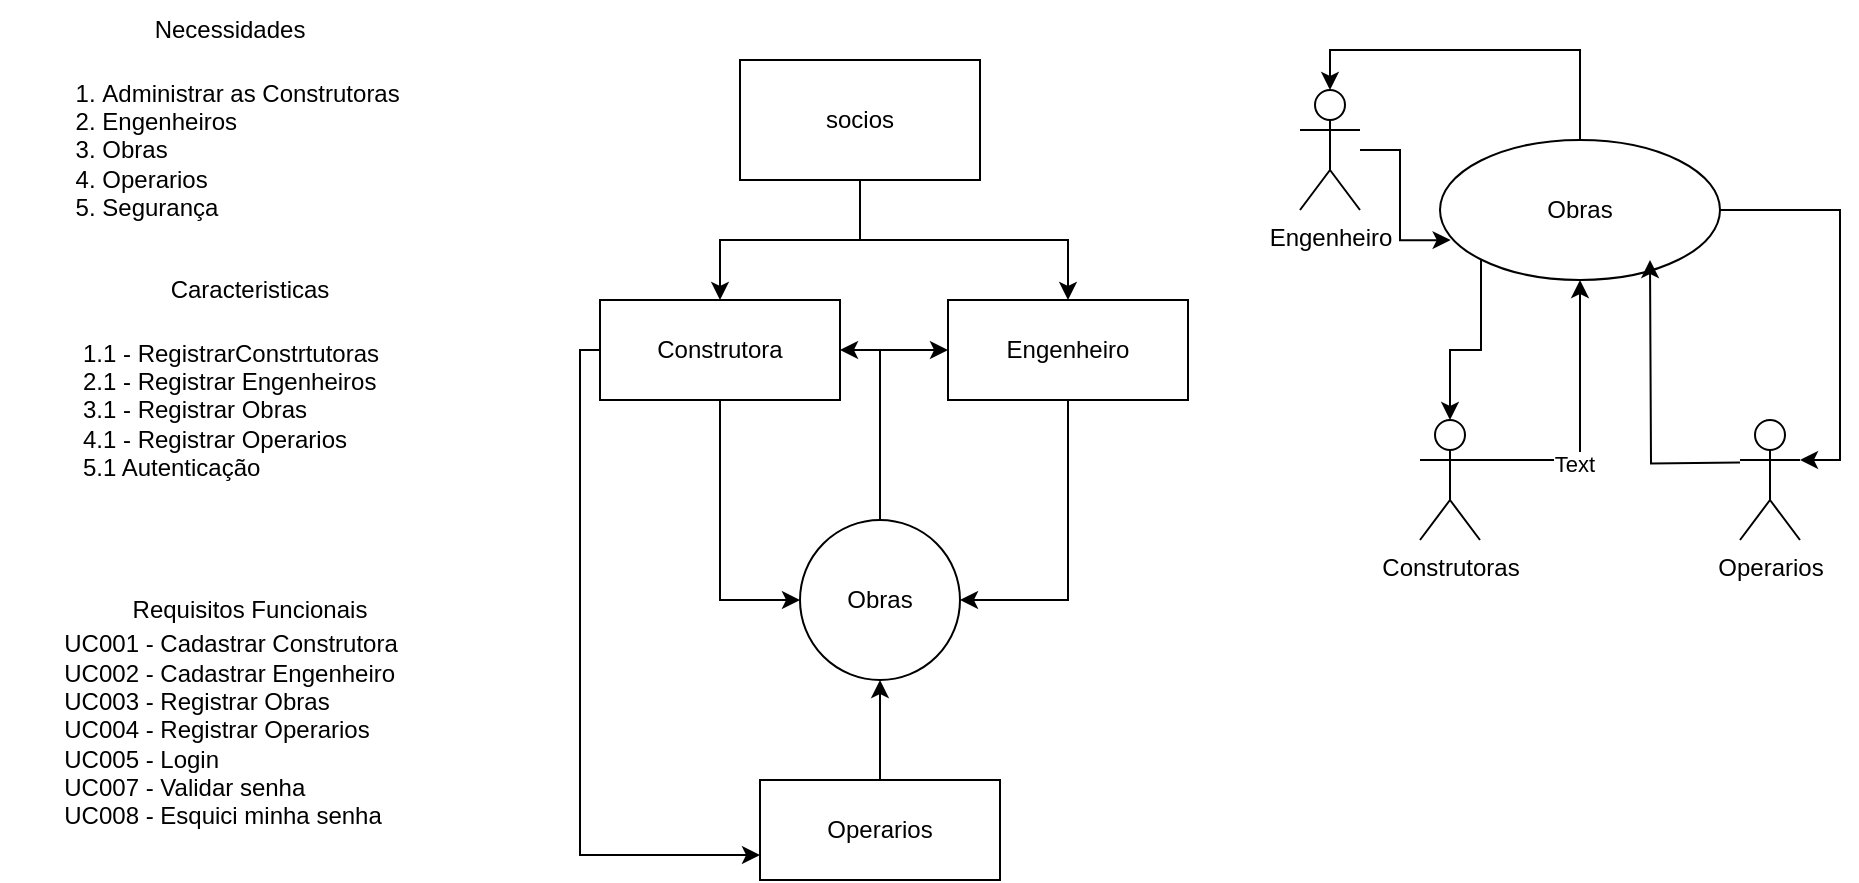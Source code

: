 <mxfile version="21.8.2" type="github">
  <diagram name="Página-1" id="erG6woUNSbwk-ZkEkOTO">
    <mxGraphModel dx="1702" dy="478" grid="1" gridSize="10" guides="1" tooltips="1" connect="1" arrows="1" fold="1" page="1" pageScale="1" pageWidth="827" pageHeight="1169" math="0" shadow="0">
      <root>
        <mxCell id="0" />
        <mxCell id="1" parent="0" />
        <mxCell id="Wth8iv2GfkqELasgQL_4-1" value="&lt;ol&gt;&lt;li style=&quot;text-align: left;&quot;&gt;Administrar as Construtoras&lt;/li&gt;&lt;li style=&quot;text-align: left;&quot;&gt;Engenheiros&lt;/li&gt;&lt;li style=&quot;text-align: left;&quot;&gt;Obras&lt;/li&gt;&lt;li style=&quot;text-align: left;&quot;&gt;Operarios&lt;/li&gt;&lt;li style=&quot;text-align: left;&quot;&gt;Segurança&lt;/li&gt;&lt;/ol&gt;" style="text;html=1;align=center;verticalAlign=middle;resizable=0;points=[];autosize=1;strokeColor=none;fillColor=none;" vertex="1" parent="1">
          <mxGeometry x="-120" y="30" width="210" height="110" as="geometry" />
        </mxCell>
        <mxCell id="Wth8iv2GfkqELasgQL_4-2" value="Necessidades" style="text;html=1;strokeColor=none;fillColor=none;align=center;verticalAlign=middle;whiteSpace=wrap;rounded=0;" vertex="1" parent="1">
          <mxGeometry x="-80" y="10" width="150" height="30" as="geometry" />
        </mxCell>
        <mxCell id="Wth8iv2GfkqELasgQL_4-3" value="&lt;div style=&quot;text-align: left;&quot;&gt;1.1 - RegistrarConstrtutoras&lt;/div&gt;&lt;div style=&quot;text-align: left;&quot;&gt;2.1 - Registrar Engenheiros&lt;/div&gt;&lt;div style=&quot;text-align: left;&quot;&gt;3.1 - Registrar Obras&lt;/div&gt;&lt;div style=&quot;text-align: left;&quot;&gt;4.1 - Registrar Operarios&lt;/div&gt;&lt;div style=&quot;text-align: left;&quot;&gt;5.1 Autenticação&lt;/div&gt;" style="text;html=1;align=center;verticalAlign=middle;resizable=0;points=[];autosize=1;strokeColor=none;fillColor=none;" vertex="1" parent="1">
          <mxGeometry x="-90" y="170" width="170" height="90" as="geometry" />
        </mxCell>
        <mxCell id="Wth8iv2GfkqELasgQL_4-4" value="Caracteristicas" style="text;html=1;strokeColor=none;fillColor=none;align=center;verticalAlign=middle;whiteSpace=wrap;rounded=0;" vertex="1" parent="1">
          <mxGeometry x="-70" y="140" width="150" height="30" as="geometry" />
        </mxCell>
        <mxCell id="Wth8iv2GfkqELasgQL_4-5" value="&lt;div style=&quot;text-align: left;&quot;&gt;UC001 - Cadastrar Construtora&lt;/div&gt;&lt;div style=&quot;text-align: left;&quot;&gt;UC002 - Cadastrar Engenheiro&lt;/div&gt;&lt;div style=&quot;text-align: left;&quot;&gt;UC003 - Registrar Obras&lt;/div&gt;&lt;div style=&quot;text-align: left;&quot;&gt;UC004 - Registrar Operarios&lt;/div&gt;&lt;div style=&quot;text-align: left;&quot;&gt;UC005 - Login&lt;/div&gt;&lt;div style=&quot;text-align: left;&quot;&gt;UC007 - Validar senha&lt;/div&gt;&lt;div style=&quot;text-align: left;&quot;&gt;UC008 - Esquici minha senha&lt;/div&gt;" style="text;html=1;align=center;verticalAlign=middle;resizable=0;points=[];autosize=1;strokeColor=none;fillColor=none;" vertex="1" parent="1">
          <mxGeometry x="-100" y="320" width="190" height="110" as="geometry" />
        </mxCell>
        <mxCell id="Wth8iv2GfkqELasgQL_4-6" value="Requisitos Funcionais" style="text;html=1;strokeColor=none;fillColor=none;align=center;verticalAlign=middle;whiteSpace=wrap;rounded=0;" vertex="1" parent="1">
          <mxGeometry x="-70" y="300" width="150" height="30" as="geometry" />
        </mxCell>
        <mxCell id="Wth8iv2GfkqELasgQL_4-13" style="edgeStyle=orthogonalEdgeStyle;rounded=0;orthogonalLoop=1;jettySize=auto;html=1;entryX=0.5;entryY=0;entryDx=0;entryDy=0;" edge="1" parent="1" source="Wth8iv2GfkqELasgQL_4-7" target="Wth8iv2GfkqELasgQL_4-8">
          <mxGeometry relative="1" as="geometry" />
        </mxCell>
        <mxCell id="Wth8iv2GfkqELasgQL_4-14" style="edgeStyle=orthogonalEdgeStyle;rounded=0;orthogonalLoop=1;jettySize=auto;html=1;" edge="1" parent="1" source="Wth8iv2GfkqELasgQL_4-7" target="Wth8iv2GfkqELasgQL_4-9">
          <mxGeometry relative="1" as="geometry" />
        </mxCell>
        <mxCell id="Wth8iv2GfkqELasgQL_4-7" value="socios" style="rounded=0;whiteSpace=wrap;html=1;" vertex="1" parent="1">
          <mxGeometry x="250" y="40" width="120" height="60" as="geometry" />
        </mxCell>
        <mxCell id="Wth8iv2GfkqELasgQL_4-11" style="edgeStyle=orthogonalEdgeStyle;rounded=0;orthogonalLoop=1;jettySize=auto;html=1;entryX=0;entryY=0.5;entryDx=0;entryDy=0;" edge="1" parent="1" source="Wth8iv2GfkqELasgQL_4-8" target="Wth8iv2GfkqELasgQL_4-10">
          <mxGeometry relative="1" as="geometry" />
        </mxCell>
        <mxCell id="Wth8iv2GfkqELasgQL_4-21" style="edgeStyle=orthogonalEdgeStyle;rounded=0;orthogonalLoop=1;jettySize=auto;html=1;entryX=0;entryY=0.75;entryDx=0;entryDy=0;" edge="1" parent="1" source="Wth8iv2GfkqELasgQL_4-8" target="Wth8iv2GfkqELasgQL_4-17">
          <mxGeometry relative="1" as="geometry">
            <Array as="points">
              <mxPoint x="170" y="185" />
              <mxPoint x="170" y="438" />
            </Array>
          </mxGeometry>
        </mxCell>
        <mxCell id="Wth8iv2GfkqELasgQL_4-8" value="Construtora" style="rounded=0;whiteSpace=wrap;html=1;" vertex="1" parent="1">
          <mxGeometry x="180" y="160" width="120" height="50" as="geometry" />
        </mxCell>
        <mxCell id="Wth8iv2GfkqELasgQL_4-15" style="edgeStyle=orthogonalEdgeStyle;rounded=0;orthogonalLoop=1;jettySize=auto;html=1;entryX=1;entryY=0.5;entryDx=0;entryDy=0;" edge="1" parent="1" source="Wth8iv2GfkqELasgQL_4-9" target="Wth8iv2GfkqELasgQL_4-10">
          <mxGeometry relative="1" as="geometry" />
        </mxCell>
        <mxCell id="Wth8iv2GfkqELasgQL_4-9" value="Engenheiro" style="rounded=0;whiteSpace=wrap;html=1;" vertex="1" parent="1">
          <mxGeometry x="354" y="160" width="120" height="50" as="geometry" />
        </mxCell>
        <mxCell id="Wth8iv2GfkqELasgQL_4-12" style="edgeStyle=orthogonalEdgeStyle;rounded=0;orthogonalLoop=1;jettySize=auto;html=1;exitX=0.5;exitY=0;exitDx=0;exitDy=0;entryX=1;entryY=0.5;entryDx=0;entryDy=0;" edge="1" parent="1" source="Wth8iv2GfkqELasgQL_4-10" target="Wth8iv2GfkqELasgQL_4-8">
          <mxGeometry relative="1" as="geometry" />
        </mxCell>
        <mxCell id="Wth8iv2GfkqELasgQL_4-16" style="edgeStyle=orthogonalEdgeStyle;rounded=0;orthogonalLoop=1;jettySize=auto;html=1;entryX=0;entryY=0.5;entryDx=0;entryDy=0;" edge="1" parent="1" source="Wth8iv2GfkqELasgQL_4-10" target="Wth8iv2GfkqELasgQL_4-9">
          <mxGeometry relative="1" as="geometry" />
        </mxCell>
        <mxCell id="Wth8iv2GfkqELasgQL_4-10" value="Obras" style="ellipse;whiteSpace=wrap;html=1;aspect=fixed;" vertex="1" parent="1">
          <mxGeometry x="280" y="270" width="80" height="80" as="geometry" />
        </mxCell>
        <mxCell id="Wth8iv2GfkqELasgQL_4-22" style="edgeStyle=orthogonalEdgeStyle;rounded=0;orthogonalLoop=1;jettySize=auto;html=1;exitX=0.5;exitY=0;exitDx=0;exitDy=0;entryX=0.5;entryY=1;entryDx=0;entryDy=0;" edge="1" parent="1" source="Wth8iv2GfkqELasgQL_4-17" target="Wth8iv2GfkqELasgQL_4-10">
          <mxGeometry relative="1" as="geometry" />
        </mxCell>
        <mxCell id="Wth8iv2GfkqELasgQL_4-17" value="Operarios" style="rounded=0;whiteSpace=wrap;html=1;" vertex="1" parent="1">
          <mxGeometry x="260" y="400" width="120" height="50" as="geometry" />
        </mxCell>
        <mxCell id="Wth8iv2GfkqELasgQL_4-23" value="Obras" style="ellipse;whiteSpace=wrap;html=1;" vertex="1" parent="1">
          <mxGeometry x="600" y="80" width="140" height="70" as="geometry" />
        </mxCell>
        <mxCell id="Wth8iv2GfkqELasgQL_4-34" value="" style="edgeStyle=orthogonalEdgeStyle;rounded=0;orthogonalLoop=1;jettySize=auto;html=1;exitX=1;exitY=0.333;exitDx=0;exitDy=0;exitPerimeter=0;" edge="1" parent="1" source="Wth8iv2GfkqELasgQL_4-24" target="Wth8iv2GfkqELasgQL_4-23">
          <mxGeometry relative="1" as="geometry" />
        </mxCell>
        <mxCell id="Wth8iv2GfkqELasgQL_4-35" value="Text" style="edgeLabel;html=1;align=center;verticalAlign=middle;resizable=0;points=[];" vertex="1" connectable="0" parent="Wth8iv2GfkqELasgQL_4-34">
          <mxGeometry x="-0.335" y="-2" relative="1" as="geometry">
            <mxPoint as="offset" />
          </mxGeometry>
        </mxCell>
        <mxCell id="Wth8iv2GfkqELasgQL_4-24" value="Construtoras" style="shape=umlActor;verticalLabelPosition=bottom;verticalAlign=top;html=1;" vertex="1" parent="1">
          <mxGeometry x="590" y="220" width="30" height="60" as="geometry" />
        </mxCell>
        <mxCell id="Wth8iv2GfkqELasgQL_4-25" value="Operarios" style="shape=umlActor;verticalLabelPosition=bottom;verticalAlign=top;html=1;" vertex="1" parent="1">
          <mxGeometry x="750" y="220" width="30" height="60" as="geometry" />
        </mxCell>
        <mxCell id="Wth8iv2GfkqELasgQL_4-28" value="Engenheiro" style="shape=umlActor;verticalLabelPosition=bottom;verticalAlign=top;html=1;" vertex="1" parent="1">
          <mxGeometry x="530" y="55" width="30" height="60" as="geometry" />
        </mxCell>
        <mxCell id="Wth8iv2GfkqELasgQL_4-30" style="edgeStyle=orthogonalEdgeStyle;rounded=0;orthogonalLoop=1;jettySize=auto;html=1;entryX=1;entryY=0.333;entryDx=0;entryDy=0;entryPerimeter=0;" edge="1" parent="1" source="Wth8iv2GfkqELasgQL_4-23" target="Wth8iv2GfkqELasgQL_4-25">
          <mxGeometry relative="1" as="geometry" />
        </mxCell>
        <mxCell id="Wth8iv2GfkqELasgQL_4-31" style="edgeStyle=orthogonalEdgeStyle;rounded=0;orthogonalLoop=1;jettySize=auto;html=1;entryX=0.75;entryY=0.982;entryDx=0;entryDy=0;entryPerimeter=0;" edge="1" parent="1">
          <mxGeometry relative="1" as="geometry">
            <mxPoint x="750" y="241.26" as="sourcePoint" />
            <mxPoint x="705" y="140" as="targetPoint" />
          </mxGeometry>
        </mxCell>
        <mxCell id="Wth8iv2GfkqELasgQL_4-32" style="edgeStyle=orthogonalEdgeStyle;rounded=0;orthogonalLoop=1;jettySize=auto;html=1;entryX=0.038;entryY=0.715;entryDx=0;entryDy=0;entryPerimeter=0;" edge="1" parent="1" source="Wth8iv2GfkqELasgQL_4-28" target="Wth8iv2GfkqELasgQL_4-23">
          <mxGeometry relative="1" as="geometry" />
        </mxCell>
        <mxCell id="Wth8iv2GfkqELasgQL_4-33" style="edgeStyle=orthogonalEdgeStyle;rounded=0;orthogonalLoop=1;jettySize=auto;html=1;exitX=0.5;exitY=0;exitDx=0;exitDy=0;entryX=0.5;entryY=0;entryDx=0;entryDy=0;entryPerimeter=0;" edge="1" parent="1" source="Wth8iv2GfkqELasgQL_4-23" target="Wth8iv2GfkqELasgQL_4-28">
          <mxGeometry relative="1" as="geometry" />
        </mxCell>
        <mxCell id="Wth8iv2GfkqELasgQL_4-36" style="edgeStyle=orthogonalEdgeStyle;rounded=0;orthogonalLoop=1;jettySize=auto;html=1;exitX=0;exitY=1;exitDx=0;exitDy=0;entryX=0.5;entryY=0;entryDx=0;entryDy=0;entryPerimeter=0;" edge="1" parent="1" source="Wth8iv2GfkqELasgQL_4-23" target="Wth8iv2GfkqELasgQL_4-24">
          <mxGeometry relative="1" as="geometry" />
        </mxCell>
      </root>
    </mxGraphModel>
  </diagram>
</mxfile>
